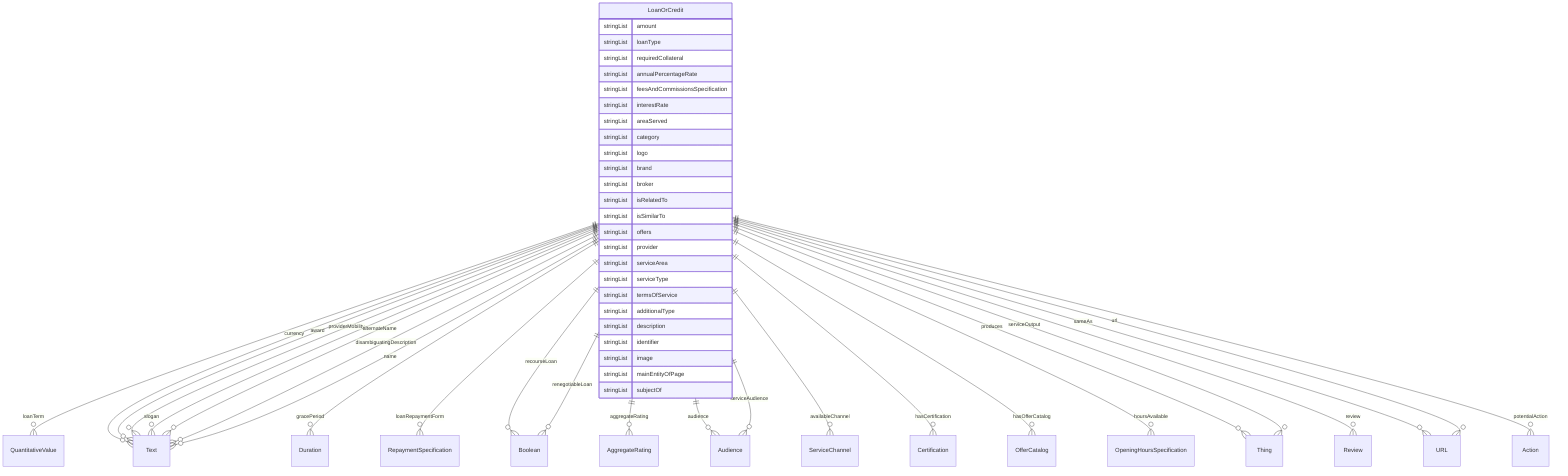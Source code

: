 erDiagram
LoanOrCredit {
    stringList amount  
    stringList loanType  
    stringList requiredCollateral  
    stringList annualPercentageRate  
    stringList feesAndCommissionsSpecification  
    stringList interestRate  
    stringList areaServed  
    stringList category  
    stringList logo  
    stringList brand  
    stringList broker  
    stringList isRelatedTo  
    stringList isSimilarTo  
    stringList offers  
    stringList provider  
    stringList serviceArea  
    stringList serviceType  
    stringList termsOfService  
    stringList additionalType  
    stringList description  
    stringList identifier  
    stringList image  
    stringList mainEntityOfPage  
    stringList subjectOf  
}

LoanOrCredit ||--}o QuantitativeValue : "loanTerm"
LoanOrCredit ||--}o Text : "currency"
LoanOrCredit ||--}o Duration : "gracePeriod"
LoanOrCredit ||--}o RepaymentSpecification : "loanRepaymentForm"
LoanOrCredit ||--}o Boolean : "recourseLoan"
LoanOrCredit ||--}o Boolean : "renegotiableLoan"
LoanOrCredit ||--}o AggregateRating : "aggregateRating"
LoanOrCredit ||--}o Audience : "audience"
LoanOrCredit ||--}o ServiceChannel : "availableChannel"
LoanOrCredit ||--}o Text : "award"
LoanOrCredit ||--}o Certification : "hasCertification"
LoanOrCredit ||--}o OfferCatalog : "hasOfferCatalog"
LoanOrCredit ||--}o OpeningHoursSpecification : "hoursAvailable"
LoanOrCredit ||--}o Thing : "produces"
LoanOrCredit ||--}o Text : "providerMobility"
LoanOrCredit ||--}o Review : "review"
LoanOrCredit ||--}o Audience : "serviceAudience"
LoanOrCredit ||--}o Thing : "serviceOutput"
LoanOrCredit ||--}o Text : "slogan"
LoanOrCredit ||--}o Text : "alternateName"
LoanOrCredit ||--}o Text : "disambiguatingDescription"
LoanOrCredit ||--}o Text : "name"
LoanOrCredit ||--}o URL : "sameAs"
LoanOrCredit ||--}o Action : "potentialAction"
LoanOrCredit ||--}o URL : "url"
